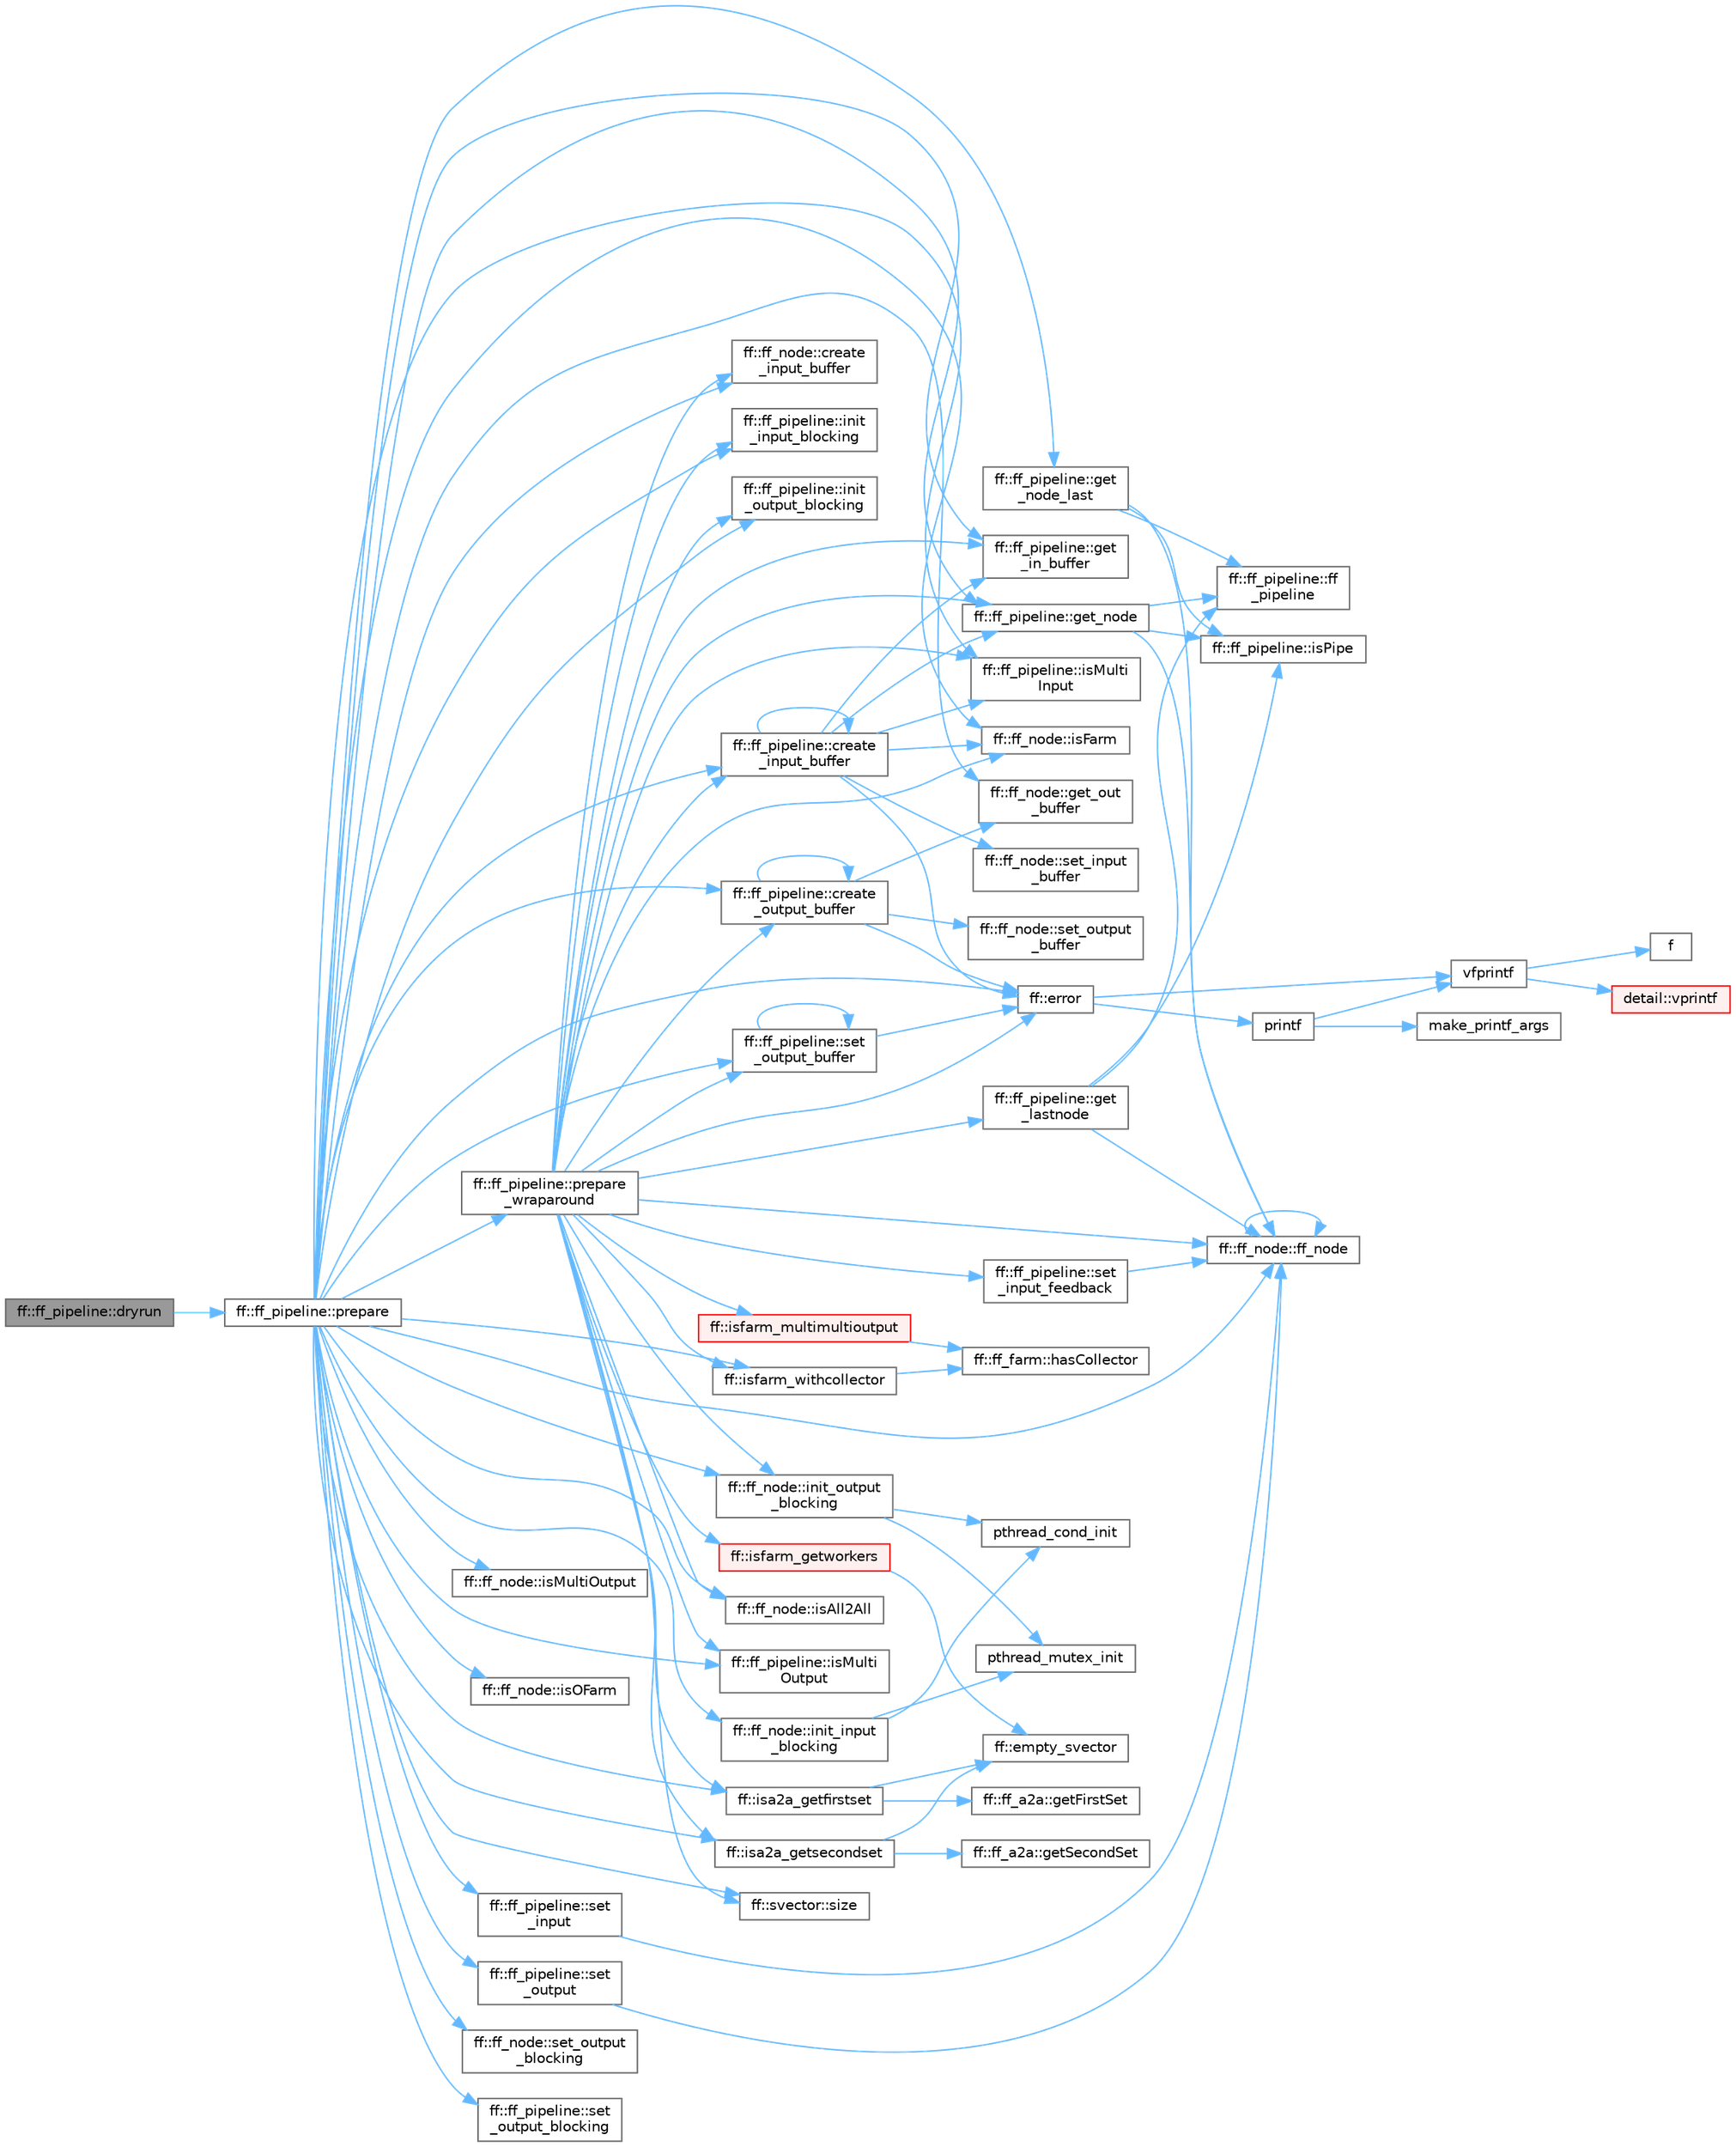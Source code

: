 digraph "ff::ff_pipeline::dryrun"
{
 // LATEX_PDF_SIZE
  bgcolor="transparent";
  edge [fontname=Helvetica,fontsize=10,labelfontname=Helvetica,labelfontsize=10];
  node [fontname=Helvetica,fontsize=10,shape=box,height=0.2,width=0.4];
  rankdir="LR";
  Node1 [id="Node000001",label="ff::ff_pipeline::dryrun",height=0.2,width=0.4,color="gray40", fillcolor="grey60", style="filled", fontcolor="black",tooltip=" "];
  Node1 -> Node2 [id="edge1_Node000001_Node000002",color="steelblue1",style="solid",tooltip=" "];
  Node2 [id="Node000002",label="ff::ff_pipeline::prepare",height=0.2,width=0.4,color="grey40", fillcolor="white", style="filled",URL="$classff_1_1ff__pipeline.html#a7dee7dc5a93651c8c945ecaf87471004",tooltip=" "];
  Node2 -> Node3 [id="edge2_Node000002_Node000003",color="steelblue1",style="solid",tooltip=" "];
  Node3 [id="Node000003",label="ff::ff_node::create\l_input_buffer",height=0.2,width=0.4,color="grey40", fillcolor="white", style="filled",URL="$classff_1_1ff__node.html#adfe6c917b93de5635d21a79c8c4181cb",tooltip="Creates the input channel"];
  Node2 -> Node4 [id="edge3_Node000002_Node000004",color="steelblue1",style="solid",tooltip=" "];
  Node4 [id="Node000004",label="ff::ff_pipeline::create\l_input_buffer",height=0.2,width=0.4,color="grey40", fillcolor="white", style="filled",URL="$classff_1_1ff__pipeline.html#ae496e6d4a37f99d9e353cd002e1d91e2",tooltip="Creates the input channel"];
  Node4 -> Node4 [id="edge4_Node000004_Node000004",color="steelblue1",style="solid",tooltip=" "];
  Node4 -> Node5 [id="edge5_Node000004_Node000005",color="steelblue1",style="solid",tooltip=" "];
  Node5 [id="Node000005",label="ff::error",height=0.2,width=0.4,color="grey40", fillcolor="white", style="filled",URL="$namespaceff.html#a27d926d29b55e019eba5b70672301d82",tooltip=" "];
  Node5 -> Node6 [id="edge6_Node000005_Node000006",color="steelblue1",style="solid",tooltip=" "];
  Node6 [id="Node000006",label="printf",height=0.2,width=0.4,color="grey40", fillcolor="white", style="filled",URL="$printf_8h.html#aee3ed3a831f25f07e7be3919fff2203a",tooltip=" "];
  Node6 -> Node7 [id="edge7_Node000006_Node000007",color="steelblue1",style="solid",tooltip=" "];
  Node7 [id="Node000007",label="make_printf_args",height=0.2,width=0.4,color="grey40", fillcolor="white", style="filled",URL="$printf_8h.html#a27dcc0efcda04388971dbea3c875f122",tooltip=" "];
  Node6 -> Node8 [id="edge8_Node000006_Node000008",color="steelblue1",style="solid",tooltip=" "];
  Node8 [id="Node000008",label="vfprintf",height=0.2,width=0.4,color="grey40", fillcolor="white", style="filled",URL="$printf_8h.html#abb30aad964fc771fb52cf3ad88649df2",tooltip=" "];
  Node8 -> Node9 [id="edge9_Node000008_Node000009",color="steelblue1",style="solid",tooltip=" "];
  Node9 [id="Node000009",label="f",height=0.2,width=0.4,color="grey40", fillcolor="white", style="filled",URL="$cxx11__tensor__map_8cpp.html#a7f507fea02198f6cb81c86640c7b1a4e",tooltip=" "];
  Node8 -> Node10 [id="edge10_Node000008_Node000010",color="steelblue1",style="solid",tooltip=" "];
  Node10 [id="Node000010",label="detail::vprintf",height=0.2,width=0.4,color="red", fillcolor="#FFF0F0", style="filled",URL="$namespacedetail.html#a1c8c2218e4c822aa8f743fb9c573717f",tooltip=" "];
  Node5 -> Node8 [id="edge11_Node000005_Node000008",color="steelblue1",style="solid",tooltip=" "];
  Node4 -> Node37 [id="edge12_Node000004_Node000037",color="steelblue1",style="solid",tooltip=" "];
  Node37 [id="Node000037",label="ff::ff_pipeline::get\l_in_buffer",height=0.2,width=0.4,color="grey40", fillcolor="white", style="filled",URL="$classff_1_1ff__pipeline.html#a8ad25ed4cc47cb7cfe602546e29dfa09",tooltip="Gets input channel"];
  Node4 -> Node38 [id="edge13_Node000004_Node000038",color="steelblue1",style="solid",tooltip=" "];
  Node38 [id="Node000038",label="ff::ff_pipeline::get_node",height=0.2,width=0.4,color="grey40", fillcolor="white", style="filled",URL="$classff_1_1ff__pipeline.html#aeb7333c888ddf66d2db7eafa116a078e",tooltip="returns the stage i of the pipeline. If the stage is a pipeline the function is called recursively ex..."];
  Node38 -> Node39 [id="edge14_Node000038_Node000039",color="steelblue1",style="solid",tooltip=" "];
  Node39 [id="Node000039",label="ff::ff_node::ff_node",height=0.2,width=0.4,color="grey40", fillcolor="white", style="filled",URL="$classff_1_1ff__node.html#a53ab8b2244539766bdea3eb65cb04f9b",tooltip=" "];
  Node39 -> Node39 [id="edge15_Node000039_Node000039",color="steelblue1",style="solid",tooltip=" "];
  Node38 -> Node40 [id="edge16_Node000038_Node000040",color="steelblue1",style="solid",tooltip=" "];
  Node40 [id="Node000040",label="ff::ff_pipeline::ff\l_pipeline",height=0.2,width=0.4,color="grey40", fillcolor="white", style="filled",URL="$classff_1_1ff__pipeline.html#a05e2c125dd1007c027b0713281b2d07f",tooltip="Constructor"];
  Node38 -> Node41 [id="edge17_Node000038_Node000041",color="steelblue1",style="solid",tooltip=" "];
  Node41 [id="Node000041",label="ff::ff_pipeline::isPipe",height=0.2,width=0.4,color="grey40", fillcolor="white", style="filled",URL="$classff_1_1ff__pipeline.html#ab2d6f1a4b4a772be29fbab36bb185b8a",tooltip=" "];
  Node4 -> Node42 [id="edge18_Node000004_Node000042",color="steelblue1",style="solid",tooltip=" "];
  Node42 [id="Node000042",label="ff::ff_node::isFarm",height=0.2,width=0.4,color="grey40", fillcolor="white", style="filled",URL="$classff_1_1ff__node.html#a2af2bb6ee5bffb4bb5074b4c46ededed",tooltip=" "];
  Node4 -> Node43 [id="edge19_Node000004_Node000043",color="steelblue1",style="solid",tooltip=" "];
  Node43 [id="Node000043",label="ff::ff_pipeline::isMulti\lInput",height=0.2,width=0.4,color="grey40", fillcolor="white", style="filled",URL="$classff_1_1ff__pipeline.html#a0a5c5eb3fcfbde247056cb01942792a1",tooltip=" "];
  Node4 -> Node44 [id="edge20_Node000004_Node000044",color="steelblue1",style="solid",tooltip=" "];
  Node44 [id="Node000044",label="ff::ff_node::set_input\l_buffer",height=0.2,width=0.4,color="grey40", fillcolor="white", style="filled",URL="$classff_1_1ff__node.html#a561a7e071f3721de62e465f41384c933",tooltip="Assign the input channelname to a channel"];
  Node2 -> Node45 [id="edge21_Node000002_Node000045",color="steelblue1",style="solid",tooltip=" "];
  Node45 [id="Node000045",label="ff::ff_pipeline::create\l_output_buffer",height=0.2,width=0.4,color="grey40", fillcolor="white", style="filled",URL="$classff_1_1ff__pipeline.html#a980a68d0c26481c45b7c95ebe1135c3d",tooltip="Creates the output channel"];
  Node45 -> Node45 [id="edge22_Node000045_Node000045",color="steelblue1",style="solid",tooltip=" "];
  Node45 -> Node5 [id="edge23_Node000045_Node000005",color="steelblue1",style="solid",tooltip=" "];
  Node45 -> Node46 [id="edge24_Node000045_Node000046",color="steelblue1",style="solid",tooltip=" "];
  Node46 [id="Node000046",label="ff::ff_node::get_out\l_buffer",height=0.2,width=0.4,color="grey40", fillcolor="white", style="filled",URL="$classff_1_1ff__node.html#a334096bd901d8b6c2ae2d73877846ff0",tooltip="Gets pointer to the output channel"];
  Node45 -> Node47 [id="edge25_Node000045_Node000047",color="steelblue1",style="solid",tooltip=" "];
  Node47 [id="Node000047",label="ff::ff_node::set_output\l_buffer",height=0.2,width=0.4,color="grey40", fillcolor="white", style="filled",URL="$classff_1_1ff__node.html#afb1c0ca383122fb4105b32f1a7702ee3",tooltip="Assign the output channelname to a channel"];
  Node2 -> Node5 [id="edge26_Node000002_Node000005",color="steelblue1",style="solid",tooltip=" "];
  Node2 -> Node39 [id="edge27_Node000002_Node000039",color="steelblue1",style="solid",tooltip=" "];
  Node2 -> Node37 [id="edge28_Node000002_Node000037",color="steelblue1",style="solid",tooltip=" "];
  Node2 -> Node38 [id="edge29_Node000002_Node000038",color="steelblue1",style="solid",tooltip=" "];
  Node2 -> Node48 [id="edge30_Node000002_Node000048",color="steelblue1",style="solid",tooltip=" "];
  Node48 [id="Node000048",label="ff::ff_pipeline::get\l_node_last",height=0.2,width=0.4,color="grey40", fillcolor="white", style="filled",URL="$classff_1_1ff__pipeline.html#a909274bdd813e5a8c7c99a40444dc3b5",tooltip="returns the stage i of the pipeline. If the stage is a pipeline the function is called recursively ex..."];
  Node48 -> Node39 [id="edge31_Node000048_Node000039",color="steelblue1",style="solid",tooltip=" "];
  Node48 -> Node40 [id="edge32_Node000048_Node000040",color="steelblue1",style="solid",tooltip=" "];
  Node48 -> Node41 [id="edge33_Node000048_Node000041",color="steelblue1",style="solid",tooltip=" "];
  Node2 -> Node46 [id="edge34_Node000002_Node000046",color="steelblue1",style="solid",tooltip=" "];
  Node2 -> Node49 [id="edge35_Node000002_Node000049",color="steelblue1",style="solid",tooltip=" "];
  Node49 [id="Node000049",label="ff::ff_node::init_input\l_blocking",height=0.2,width=0.4,color="grey40", fillcolor="white", style="filled",URL="$classff_1_1ff__node.html#aab934f40b0c6129cc45d95fb085f8024",tooltip=" "];
  Node49 -> Node50 [id="edge36_Node000049_Node000050",color="steelblue1",style="solid",tooltip=" "];
  Node50 [id="Node000050",label="pthread_cond_init",height=0.2,width=0.4,color="grey40", fillcolor="white", style="filled",URL="$pthread__minport__windows_8h.html#a71bdb8a20eb782047e084c27fcf7aa65",tooltip=" "];
  Node49 -> Node51 [id="edge37_Node000049_Node000051",color="steelblue1",style="solid",tooltip=" "];
  Node51 [id="Node000051",label="pthread_mutex_init",height=0.2,width=0.4,color="grey40", fillcolor="white", style="filled",URL="$pthread__minport__windows_8h.html#a06769b1c0f650377fed34ef94ac2a01c",tooltip=" "];
  Node2 -> Node52 [id="edge38_Node000002_Node000052",color="steelblue1",style="solid",tooltip=" "];
  Node52 [id="Node000052",label="ff::ff_pipeline::init\l_input_blocking",height=0.2,width=0.4,color="grey40", fillcolor="white", style="filled",URL="$classff_1_1ff__pipeline.html#a4a82baf1adeb740cbaf8bdd0d31b815a",tooltip=" "];
  Node2 -> Node53 [id="edge39_Node000002_Node000053",color="steelblue1",style="solid",tooltip=" "];
  Node53 [id="Node000053",label="ff::ff_node::init_output\l_blocking",height=0.2,width=0.4,color="grey40", fillcolor="white", style="filled",URL="$classff_1_1ff__node.html#a2d686a96eb183cf5b8fc2969b12e0a09",tooltip=" "];
  Node53 -> Node50 [id="edge40_Node000053_Node000050",color="steelblue1",style="solid",tooltip=" "];
  Node53 -> Node51 [id="edge41_Node000053_Node000051",color="steelblue1",style="solid",tooltip=" "];
  Node2 -> Node54 [id="edge42_Node000002_Node000054",color="steelblue1",style="solid",tooltip=" "];
  Node54 [id="Node000054",label="ff::ff_pipeline::init\l_output_blocking",height=0.2,width=0.4,color="grey40", fillcolor="white", style="filled",URL="$classff_1_1ff__pipeline.html#a233cce4fc178c48241055684359724ca",tooltip=" "];
  Node2 -> Node55 [id="edge43_Node000002_Node000055",color="steelblue1",style="solid",tooltip=" "];
  Node55 [id="Node000055",label="ff::isa2a_getfirstset",height=0.2,width=0.4,color="grey40", fillcolor="white", style="filled",URL="$namespaceff.html#a747c4da6882cc1bbc43d1af22e365a22",tooltip=" "];
  Node55 -> Node56 [id="edge44_Node000055_Node000056",color="steelblue1",style="solid",tooltip=" "];
  Node56 [id="Node000056",label="ff::empty_svector",height=0.2,width=0.4,color="grey40", fillcolor="white", style="filled",URL="$namespaceff.html#a99b00b8d54d3bbd8810216a4651c06af",tooltip=" "];
  Node55 -> Node57 [id="edge45_Node000055_Node000057",color="steelblue1",style="solid",tooltip=" "];
  Node57 [id="Node000057",label="ff::ff_a2a::getFirstSet",height=0.2,width=0.4,color="grey40", fillcolor="white", style="filled",URL="$classff_1_1ff__a2a.html#aab5b0ed53d04a6ae56fcc801f7f7ce7c",tooltip=" "];
  Node2 -> Node58 [id="edge46_Node000002_Node000058",color="steelblue1",style="solid",tooltip=" "];
  Node58 [id="Node000058",label="ff::isa2a_getsecondset",height=0.2,width=0.4,color="grey40", fillcolor="white", style="filled",URL="$namespaceff.html#aec0ddc2ecc8a9818a654219c8ec6b07e",tooltip=" "];
  Node58 -> Node56 [id="edge47_Node000058_Node000056",color="steelblue1",style="solid",tooltip=" "];
  Node58 -> Node59 [id="edge48_Node000058_Node000059",color="steelblue1",style="solid",tooltip=" "];
  Node59 [id="Node000059",label="ff::ff_a2a::getSecondSet",height=0.2,width=0.4,color="grey40", fillcolor="white", style="filled",URL="$classff_1_1ff__a2a.html#a15e634b23e08ae53f1d5296cae30fb9d",tooltip=" "];
  Node2 -> Node60 [id="edge49_Node000002_Node000060",color="steelblue1",style="solid",tooltip=" "];
  Node60 [id="Node000060",label="ff::ff_node::isAll2All",height=0.2,width=0.4,color="grey40", fillcolor="white", style="filled",URL="$classff_1_1ff__node.html#ac8e132cbcab68af6a4ca13bbcccd62f3",tooltip=" "];
  Node2 -> Node42 [id="edge50_Node000002_Node000042",color="steelblue1",style="solid",tooltip=" "];
  Node2 -> Node61 [id="edge51_Node000002_Node000061",color="steelblue1",style="solid",tooltip=" "];
  Node61 [id="Node000061",label="ff::isfarm_withcollector",height=0.2,width=0.4,color="grey40", fillcolor="white", style="filled",URL="$namespaceff.html#a4f5e1506df6e9ac92671df077f5d211b",tooltip=" "];
  Node61 -> Node62 [id="edge52_Node000061_Node000062",color="steelblue1",style="solid",tooltip=" "];
  Node62 [id="Node000062",label="ff::ff_farm::hasCollector",height=0.2,width=0.4,color="grey40", fillcolor="white", style="filled",URL="$classff_1_1ff__farm.html#a5c5dc54cb6a91caacf2d316f5c3a19ad",tooltip=" "];
  Node2 -> Node43 [id="edge53_Node000002_Node000043",color="steelblue1",style="solid",tooltip=" "];
  Node2 -> Node63 [id="edge54_Node000002_Node000063",color="steelblue1",style="solid",tooltip=" "];
  Node63 [id="Node000063",label="ff::ff_node::isMultiOutput",height=0.2,width=0.4,color="grey40", fillcolor="white", style="filled",URL="$classff_1_1ff__node.html#adfb7746174f6744ae019cf494ca2b8a5",tooltip=" "];
  Node2 -> Node64 [id="edge55_Node000002_Node000064",color="steelblue1",style="solid",tooltip=" "];
  Node64 [id="Node000064",label="ff::ff_pipeline::isMulti\lOutput",height=0.2,width=0.4,color="grey40", fillcolor="white", style="filled",URL="$classff_1_1ff__pipeline.html#a99d73c08555f9b801d903a206c13299e",tooltip=" "];
  Node2 -> Node65 [id="edge56_Node000002_Node000065",color="steelblue1",style="solid",tooltip=" "];
  Node65 [id="Node000065",label="ff::ff_node::isOFarm",height=0.2,width=0.4,color="grey40", fillcolor="white", style="filled",URL="$classff_1_1ff__node.html#a0e0ec9da95b11c7d9a5ce874870cf9df",tooltip=" "];
  Node2 -> Node66 [id="edge57_Node000002_Node000066",color="steelblue1",style="solid",tooltip=" "];
  Node66 [id="Node000066",label="ff::ff_pipeline::prepare\l_wraparound",height=0.2,width=0.4,color="grey40", fillcolor="white", style="filled",URL="$classff_1_1ff__pipeline.html#a764b924d34cd792ebf61f46ac1dde6fa",tooltip=" "];
  Node66 -> Node3 [id="edge58_Node000066_Node000003",color="steelblue1",style="solid",tooltip=" "];
  Node66 -> Node4 [id="edge59_Node000066_Node000004",color="steelblue1",style="solid",tooltip=" "];
  Node66 -> Node45 [id="edge60_Node000066_Node000045",color="steelblue1",style="solid",tooltip=" "];
  Node66 -> Node5 [id="edge61_Node000066_Node000005",color="steelblue1",style="solid",tooltip=" "];
  Node66 -> Node39 [id="edge62_Node000066_Node000039",color="steelblue1",style="solid",tooltip=" "];
  Node66 -> Node37 [id="edge63_Node000066_Node000037",color="steelblue1",style="solid",tooltip=" "];
  Node66 -> Node67 [id="edge64_Node000066_Node000067",color="steelblue1",style="solid",tooltip=" "];
  Node67 [id="Node000067",label="ff::ff_pipeline::get\l_lastnode",height=0.2,width=0.4,color="grey40", fillcolor="white", style="filled",URL="$classff_1_1ff__pipeline.html#a31b7be04692e62622384586cb48f777a",tooltip="returns the last stage of the pipeline recursively."];
  Node67 -> Node39 [id="edge65_Node000067_Node000039",color="steelblue1",style="solid",tooltip=" "];
  Node67 -> Node40 [id="edge66_Node000067_Node000040",color="steelblue1",style="solid",tooltip=" "];
  Node67 -> Node41 [id="edge67_Node000067_Node000041",color="steelblue1",style="solid",tooltip=" "];
  Node66 -> Node38 [id="edge68_Node000066_Node000038",color="steelblue1",style="solid",tooltip=" "];
  Node66 -> Node52 [id="edge69_Node000066_Node000052",color="steelblue1",style="solid",tooltip=" "];
  Node66 -> Node53 [id="edge70_Node000066_Node000053",color="steelblue1",style="solid",tooltip=" "];
  Node66 -> Node54 [id="edge71_Node000066_Node000054",color="steelblue1",style="solid",tooltip=" "];
  Node66 -> Node55 [id="edge72_Node000066_Node000055",color="steelblue1",style="solid",tooltip=" "];
  Node66 -> Node58 [id="edge73_Node000066_Node000058",color="steelblue1",style="solid",tooltip=" "];
  Node66 -> Node60 [id="edge74_Node000066_Node000060",color="steelblue1",style="solid",tooltip=" "];
  Node66 -> Node42 [id="edge75_Node000066_Node000042",color="steelblue1",style="solid",tooltip=" "];
  Node66 -> Node68 [id="edge76_Node000066_Node000068",color="steelblue1",style="solid",tooltip=" "];
  Node68 [id="Node000068",label="ff::isfarm_getworkers",height=0.2,width=0.4,color="red", fillcolor="#FFF0F0", style="filled",URL="$namespaceff.html#a79e66e8ab68f4754475ec4b66166ff37",tooltip=" "];
  Node68 -> Node56 [id="edge77_Node000068_Node000056",color="steelblue1",style="solid",tooltip=" "];
  Node66 -> Node70 [id="edge78_Node000066_Node000070",color="steelblue1",style="solid",tooltip=" "];
  Node70 [id="Node000070",label="ff::isfarm_multimultioutput",height=0.2,width=0.4,color="red", fillcolor="#FFF0F0", style="filled",URL="$namespaceff.html#a91bc110778215d664a589a985c0ad66d",tooltip=" "];
  Node70 -> Node62 [id="edge79_Node000070_Node000062",color="steelblue1",style="solid",tooltip=" "];
  Node66 -> Node61 [id="edge80_Node000066_Node000061",color="steelblue1",style="solid",tooltip=" "];
  Node66 -> Node43 [id="edge81_Node000066_Node000043",color="steelblue1",style="solid",tooltip=" "];
  Node66 -> Node64 [id="edge82_Node000066_Node000064",color="steelblue1",style="solid",tooltip=" "];
  Node66 -> Node71 [id="edge83_Node000066_Node000071",color="steelblue1",style="solid",tooltip=" "];
  Node71 [id="Node000071",label="ff::ff_pipeline::set\l_input_feedback",height=0.2,width=0.4,color="grey40", fillcolor="white", style="filled",URL="$classff_1_1ff__pipeline.html#aa4b0af91662fa7da0ea0f07c09f67610",tooltip=" "];
  Node71 -> Node39 [id="edge84_Node000071_Node000039",color="steelblue1",style="solid",tooltip=" "];
  Node66 -> Node72 [id="edge85_Node000066_Node000072",color="steelblue1",style="solid",tooltip=" "];
  Node72 [id="Node000072",label="ff::ff_pipeline::set\l_output_buffer",height=0.2,width=0.4,color="grey40", fillcolor="white", style="filled",URL="$classff_1_1ff__pipeline.html#abcb03291873c6b2ad78e24dfb5e2e4d4",tooltip="Assign the output channelname to a channel"];
  Node72 -> Node5 [id="edge86_Node000072_Node000005",color="steelblue1",style="solid",tooltip=" "];
  Node72 -> Node72 [id="edge87_Node000072_Node000072",color="steelblue1",style="solid",tooltip=" "];
  Node66 -> Node73 [id="edge88_Node000066_Node000073",color="steelblue1",style="solid",tooltip=" "];
  Node73 [id="Node000073",label="ff::svector::size",height=0.2,width=0.4,color="grey40", fillcolor="white", style="filled",URL="$classff_1_1svector.html#a29125256281f793b0808ecfae6ea68ec",tooltip=" "];
  Node2 -> Node74 [id="edge89_Node000002_Node000074",color="steelblue1",style="solid",tooltip=" "];
  Node74 [id="Node000074",label="ff::ff_pipeline::set\l_input",height=0.2,width=0.4,color="grey40", fillcolor="white", style="filled",URL="$classff_1_1ff__pipeline.html#a6bb3fb0e465838274a95d922b06ac5bb",tooltip=" "];
  Node74 -> Node39 [id="edge90_Node000074_Node000039",color="steelblue1",style="solid",tooltip=" "];
  Node2 -> Node75 [id="edge91_Node000002_Node000075",color="steelblue1",style="solid",tooltip=" "];
  Node75 [id="Node000075",label="ff::ff_pipeline::set\l_output",height=0.2,width=0.4,color="grey40", fillcolor="white", style="filled",URL="$classff_1_1ff__pipeline.html#a2f84e81a9e72df3bfe317b1244c9d25f",tooltip=" "];
  Node75 -> Node39 [id="edge92_Node000075_Node000039",color="steelblue1",style="solid",tooltip=" "];
  Node2 -> Node76 [id="edge93_Node000002_Node000076",color="steelblue1",style="solid",tooltip=" "];
  Node76 [id="Node000076",label="ff::ff_node::set_output\l_blocking",height=0.2,width=0.4,color="grey40", fillcolor="white", style="filled",URL="$classff_1_1ff__node.html#a84ae02b065e080db75da2c63183e2865",tooltip=" "];
  Node2 -> Node77 [id="edge94_Node000002_Node000077",color="steelblue1",style="solid",tooltip=" "];
  Node77 [id="Node000077",label="ff::ff_pipeline::set\l_output_blocking",height=0.2,width=0.4,color="grey40", fillcolor="white", style="filled",URL="$classff_1_1ff__pipeline.html#a7dc31fc3023aff9de72d6d86bb70b11a",tooltip=" "];
  Node2 -> Node72 [id="edge95_Node000002_Node000072",color="steelblue1",style="solid",tooltip=" "];
  Node2 -> Node73 [id="edge96_Node000002_Node000073",color="steelblue1",style="solid",tooltip=" "];
}
